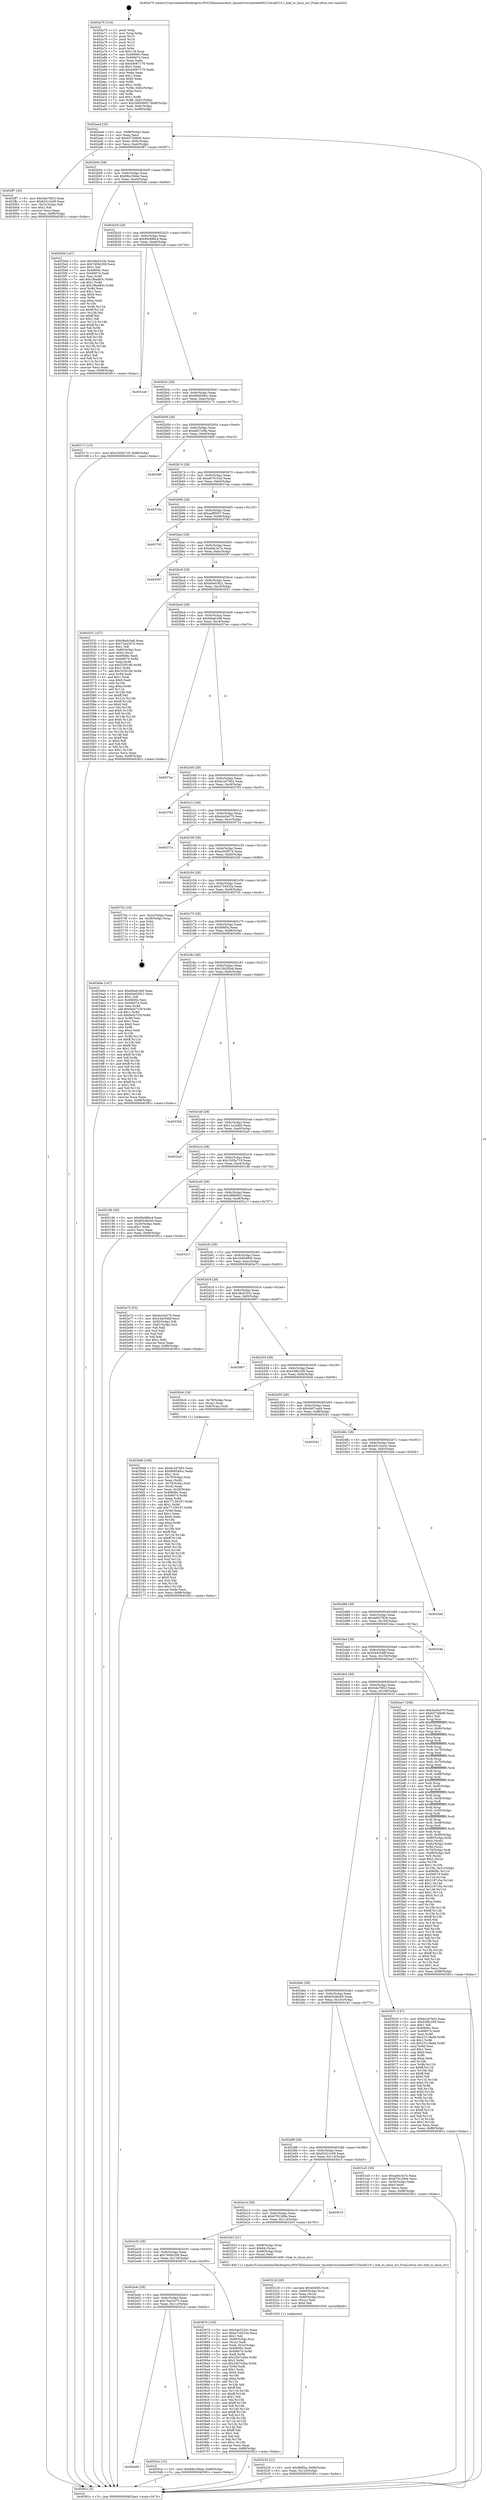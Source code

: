 digraph "0x402a70" {
  label = "0x402a70 (/mnt/c/Users/mathe/Desktop/tcc/POCII/binaries/extr_linuxdriversnetieee802154ca8210.c_link_to_linux_err_Final-ollvm.out::main(0))"
  labelloc = "t"
  node[shape=record]

  Entry [label="",width=0.3,height=0.3,shape=circle,fillcolor=black,style=filled]
  "0x402ae4" [label="{
     0x402ae4 [32]\l
     | [instrs]\l
     &nbsp;&nbsp;0x402ae4 \<+6\>: mov -0x88(%rbp),%eax\l
     &nbsp;&nbsp;0x402aea \<+2\>: mov %eax,%ecx\l
     &nbsp;&nbsp;0x402aec \<+6\>: sub $0x83726b90,%ecx\l
     &nbsp;&nbsp;0x402af2 \<+6\>: mov %eax,-0x9c(%rbp)\l
     &nbsp;&nbsp;0x402af8 \<+6\>: mov %ecx,-0xa0(%rbp)\l
     &nbsp;&nbsp;0x402afe \<+6\>: je 0000000000402ff7 \<main+0x587\>\l
  }"]
  "0x402ff7" [label="{
     0x402ff7 [30]\l
     | [instrs]\l
     &nbsp;&nbsp;0x402ff7 \<+5\>: mov $0x5da79f23,%eax\l
     &nbsp;&nbsp;0x402ffc \<+5\>: mov $0x62412c09,%ecx\l
     &nbsp;&nbsp;0x403001 \<+3\>: mov -0x31(%rbp),%dl\l
     &nbsp;&nbsp;0x403004 \<+3\>: test $0x1,%dl\l
     &nbsp;&nbsp;0x403007 \<+3\>: cmovne %ecx,%eax\l
     &nbsp;&nbsp;0x40300a \<+6\>: mov %eax,-0x88(%rbp)\l
     &nbsp;&nbsp;0x403010 \<+5\>: jmp 000000000040381c \<main+0xdac\>\l
  }"]
  "0x402b04" [label="{
     0x402b04 [28]\l
     | [instrs]\l
     &nbsp;&nbsp;0x402b04 \<+5\>: jmp 0000000000402b09 \<main+0x99\>\l
     &nbsp;&nbsp;0x402b09 \<+6\>: mov -0x9c(%rbp),%eax\l
     &nbsp;&nbsp;0x402b0f \<+5\>: sub $0x88a19dda,%eax\l
     &nbsp;&nbsp;0x402b14 \<+6\>: mov %eax,-0xa4(%rbp)\l
     &nbsp;&nbsp;0x402b1a \<+6\>: je 00000000004035dd \<main+0xb6d\>\l
  }"]
  Exit [label="",width=0.3,height=0.3,shape=circle,fillcolor=black,style=filled,peripheries=2]
  "0x4035dd" [label="{
     0x4035dd [147]\l
     | [instrs]\l
     &nbsp;&nbsp;0x4035dd \<+5\>: mov $0x3de5233c,%eax\l
     &nbsp;&nbsp;0x4035e2 \<+5\>: mov $0x7409c208,%ecx\l
     &nbsp;&nbsp;0x4035e7 \<+2\>: mov $0x1,%dl\l
     &nbsp;&nbsp;0x4035e9 \<+7\>: mov 0x40606c,%esi\l
     &nbsp;&nbsp;0x4035f0 \<+7\>: mov 0x406074,%edi\l
     &nbsp;&nbsp;0x4035f7 \<+3\>: mov %esi,%r8d\l
     &nbsp;&nbsp;0x4035fa \<+7\>: add $0x1f6ad83c,%r8d\l
     &nbsp;&nbsp;0x403601 \<+4\>: sub $0x1,%r8d\l
     &nbsp;&nbsp;0x403605 \<+7\>: sub $0x1f6ad83c,%r8d\l
     &nbsp;&nbsp;0x40360c \<+4\>: imul %r8d,%esi\l
     &nbsp;&nbsp;0x403610 \<+3\>: and $0x1,%esi\l
     &nbsp;&nbsp;0x403613 \<+3\>: cmp $0x0,%esi\l
     &nbsp;&nbsp;0x403616 \<+4\>: sete %r9b\l
     &nbsp;&nbsp;0x40361a \<+3\>: cmp $0xa,%edi\l
     &nbsp;&nbsp;0x40361d \<+4\>: setl %r10b\l
     &nbsp;&nbsp;0x403621 \<+3\>: mov %r9b,%r11b\l
     &nbsp;&nbsp;0x403624 \<+4\>: xor $0xff,%r11b\l
     &nbsp;&nbsp;0x403628 \<+3\>: mov %r10b,%bl\l
     &nbsp;&nbsp;0x40362b \<+3\>: xor $0xff,%bl\l
     &nbsp;&nbsp;0x40362e \<+3\>: xor $0x1,%dl\l
     &nbsp;&nbsp;0x403631 \<+3\>: mov %r11b,%r14b\l
     &nbsp;&nbsp;0x403634 \<+4\>: and $0xff,%r14b\l
     &nbsp;&nbsp;0x403638 \<+3\>: and %dl,%r9b\l
     &nbsp;&nbsp;0x40363b \<+3\>: mov %bl,%r15b\l
     &nbsp;&nbsp;0x40363e \<+4\>: and $0xff,%r15b\l
     &nbsp;&nbsp;0x403642 \<+3\>: and %dl,%r10b\l
     &nbsp;&nbsp;0x403645 \<+3\>: or %r9b,%r14b\l
     &nbsp;&nbsp;0x403648 \<+3\>: or %r10b,%r15b\l
     &nbsp;&nbsp;0x40364b \<+3\>: xor %r15b,%r14b\l
     &nbsp;&nbsp;0x40364e \<+3\>: or %bl,%r11b\l
     &nbsp;&nbsp;0x403651 \<+4\>: xor $0xff,%r11b\l
     &nbsp;&nbsp;0x403655 \<+3\>: or $0x1,%dl\l
     &nbsp;&nbsp;0x403658 \<+3\>: and %dl,%r11b\l
     &nbsp;&nbsp;0x40365b \<+3\>: or %r11b,%r14b\l
     &nbsp;&nbsp;0x40365e \<+4\>: test $0x1,%r14b\l
     &nbsp;&nbsp;0x403662 \<+3\>: cmovne %ecx,%eax\l
     &nbsp;&nbsp;0x403665 \<+6\>: mov %eax,-0x88(%rbp)\l
     &nbsp;&nbsp;0x40366b \<+5\>: jmp 000000000040381c \<main+0xdac\>\l
  }"]
  "0x402b20" [label="{
     0x402b20 [28]\l
     | [instrs]\l
     &nbsp;&nbsp;0x402b20 \<+5\>: jmp 0000000000402b25 \<main+0xb5\>\l
     &nbsp;&nbsp;0x402b25 \<+6\>: mov -0x9c(%rbp),%eax\l
     &nbsp;&nbsp;0x402b2b \<+5\>: sub $0x99c886c4,%eax\l
     &nbsp;&nbsp;0x402b30 \<+6\>: mov %eax,-0xa8(%rbp)\l
     &nbsp;&nbsp;0x402b36 \<+6\>: je 00000000004031a9 \<main+0x739\>\l
  }"]
  "0x402e68" [label="{
     0x402e68\l
  }", style=dashed]
  "0x4031a9" [label="{
     0x4031a9\l
  }", style=dashed]
  "0x402b3c" [label="{
     0x402b3c [28]\l
     | [instrs]\l
     &nbsp;&nbsp;0x402b3c \<+5\>: jmp 0000000000402b41 \<main+0xd1\>\l
     &nbsp;&nbsp;0x402b41 \<+6\>: mov -0x9c(%rbp),%eax\l
     &nbsp;&nbsp;0x402b47 \<+5\>: sub $0x9b8549cc,%eax\l
     &nbsp;&nbsp;0x402b4c \<+6\>: mov %eax,-0xac(%rbp)\l
     &nbsp;&nbsp;0x402b52 \<+6\>: je 000000000040317c \<main+0x70c\>\l
  }"]
  "0x4035ce" [label="{
     0x4035ce [15]\l
     | [instrs]\l
     &nbsp;&nbsp;0x4035ce \<+10\>: movl $0x88a19dda,-0x88(%rbp)\l
     &nbsp;&nbsp;0x4035d8 \<+5\>: jmp 000000000040381c \<main+0xdac\>\l
  }"]
  "0x40317c" [label="{
     0x40317c [15]\l
     | [instrs]\l
     &nbsp;&nbsp;0x40317c \<+10\>: movl $0x1505a719,-0x88(%rbp)\l
     &nbsp;&nbsp;0x403186 \<+5\>: jmp 000000000040381c \<main+0xdac\>\l
  }"]
  "0x402b58" [label="{
     0x402b58 [28]\l
     | [instrs]\l
     &nbsp;&nbsp;0x402b58 \<+5\>: jmp 0000000000402b5d \<main+0xed\>\l
     &nbsp;&nbsp;0x402b5d \<+6\>: mov -0x9c(%rbp),%eax\l
     &nbsp;&nbsp;0x402b63 \<+5\>: sub $0xa637c0fa,%eax\l
     &nbsp;&nbsp;0x402b68 \<+6\>: mov %eax,-0xb0(%rbp)\l
     &nbsp;&nbsp;0x402b6e \<+6\>: je 000000000040348f \<main+0xa1f\>\l
  }"]
  "0x402e4c" [label="{
     0x402e4c [28]\l
     | [instrs]\l
     &nbsp;&nbsp;0x402e4c \<+5\>: jmp 0000000000402e51 \<main+0x3e1\>\l
     &nbsp;&nbsp;0x402e51 \<+6\>: mov -0x9c(%rbp),%eax\l
     &nbsp;&nbsp;0x402e57 \<+5\>: sub $0x75a43475,%eax\l
     &nbsp;&nbsp;0x402e5c \<+6\>: mov %eax,-0x11c(%rbp)\l
     &nbsp;&nbsp;0x402e62 \<+6\>: je 00000000004035ce \<main+0xb5e\>\l
  }"]
  "0x40348f" [label="{
     0x40348f\l
  }", style=dashed]
  "0x402b74" [label="{
     0x402b74 [28]\l
     | [instrs]\l
     &nbsp;&nbsp;0x402b74 \<+5\>: jmp 0000000000402b79 \<main+0x109\>\l
     &nbsp;&nbsp;0x402b79 \<+6\>: mov -0x9c(%rbp),%eax\l
     &nbsp;&nbsp;0x402b7f \<+5\>: sub $0xa67015e2,%eax\l
     &nbsp;&nbsp;0x402b84 \<+6\>: mov %eax,-0xb4(%rbp)\l
     &nbsp;&nbsp;0x402b8a \<+6\>: je 00000000004037da \<main+0xd6a\>\l
  }"]
  "0x403670" [label="{
     0x403670 [156]\l
     | [instrs]\l
     &nbsp;&nbsp;0x403670 \<+5\>: mov $0x3de5233c,%eax\l
     &nbsp;&nbsp;0x403675 \<+5\>: mov $0xe734333a,%ecx\l
     &nbsp;&nbsp;0x40367a \<+2\>: mov $0x1,%dl\l
     &nbsp;&nbsp;0x40367c \<+4\>: mov -0x80(%rbp),%rsi\l
     &nbsp;&nbsp;0x403680 \<+2\>: mov (%rsi),%edi\l
     &nbsp;&nbsp;0x403682 \<+3\>: mov %edi,-0x2c(%rbp)\l
     &nbsp;&nbsp;0x403685 \<+7\>: mov 0x40606c,%edi\l
     &nbsp;&nbsp;0x40368c \<+8\>: mov 0x406074,%r8d\l
     &nbsp;&nbsp;0x403694 \<+3\>: mov %edi,%r9d\l
     &nbsp;&nbsp;0x403697 \<+7\>: add $0x23b7a3ba,%r9d\l
     &nbsp;&nbsp;0x40369e \<+4\>: sub $0x1,%r9d\l
     &nbsp;&nbsp;0x4036a2 \<+7\>: sub $0x23b7a3ba,%r9d\l
     &nbsp;&nbsp;0x4036a9 \<+4\>: imul %r9d,%edi\l
     &nbsp;&nbsp;0x4036ad \<+3\>: and $0x1,%edi\l
     &nbsp;&nbsp;0x4036b0 \<+3\>: cmp $0x0,%edi\l
     &nbsp;&nbsp;0x4036b3 \<+4\>: sete %r10b\l
     &nbsp;&nbsp;0x4036b7 \<+4\>: cmp $0xa,%r8d\l
     &nbsp;&nbsp;0x4036bb \<+4\>: setl %r11b\l
     &nbsp;&nbsp;0x4036bf \<+3\>: mov %r10b,%bl\l
     &nbsp;&nbsp;0x4036c2 \<+3\>: xor $0xff,%bl\l
     &nbsp;&nbsp;0x4036c5 \<+3\>: mov %r11b,%r14b\l
     &nbsp;&nbsp;0x4036c8 \<+4\>: xor $0xff,%r14b\l
     &nbsp;&nbsp;0x4036cc \<+3\>: xor $0x1,%dl\l
     &nbsp;&nbsp;0x4036cf \<+3\>: mov %bl,%r15b\l
     &nbsp;&nbsp;0x4036d2 \<+4\>: and $0xff,%r15b\l
     &nbsp;&nbsp;0x4036d6 \<+3\>: and %dl,%r10b\l
     &nbsp;&nbsp;0x4036d9 \<+3\>: mov %r14b,%r12b\l
     &nbsp;&nbsp;0x4036dc \<+4\>: and $0xff,%r12b\l
     &nbsp;&nbsp;0x4036e0 \<+3\>: and %dl,%r11b\l
     &nbsp;&nbsp;0x4036e3 \<+3\>: or %r10b,%r15b\l
     &nbsp;&nbsp;0x4036e6 \<+3\>: or %r11b,%r12b\l
     &nbsp;&nbsp;0x4036e9 \<+3\>: xor %r12b,%r15b\l
     &nbsp;&nbsp;0x4036ec \<+3\>: or %r14b,%bl\l
     &nbsp;&nbsp;0x4036ef \<+3\>: xor $0xff,%bl\l
     &nbsp;&nbsp;0x4036f2 \<+3\>: or $0x1,%dl\l
     &nbsp;&nbsp;0x4036f5 \<+2\>: and %dl,%bl\l
     &nbsp;&nbsp;0x4036f7 \<+3\>: or %bl,%r15b\l
     &nbsp;&nbsp;0x4036fa \<+4\>: test $0x1,%r15b\l
     &nbsp;&nbsp;0x4036fe \<+3\>: cmovne %ecx,%eax\l
     &nbsp;&nbsp;0x403701 \<+6\>: mov %eax,-0x88(%rbp)\l
     &nbsp;&nbsp;0x403707 \<+5\>: jmp 000000000040381c \<main+0xdac\>\l
  }"]
  "0x4037da" [label="{
     0x4037da\l
  }", style=dashed]
  "0x402b90" [label="{
     0x402b90 [28]\l
     | [instrs]\l
     &nbsp;&nbsp;0x402b90 \<+5\>: jmp 0000000000402b95 \<main+0x125\>\l
     &nbsp;&nbsp;0x402b95 \<+6\>: mov -0x9c(%rbp),%eax\l
     &nbsp;&nbsp;0x402b9b \<+5\>: sub $0xaaff5037,%eax\l
     &nbsp;&nbsp;0x402ba0 \<+6\>: mov %eax,-0xb8(%rbp)\l
     &nbsp;&nbsp;0x402ba6 \<+6\>: je 0000000000403793 \<main+0xd23\>\l
  }"]
  "0x403235" [label="{
     0x403235 [21]\l
     | [instrs]\l
     &nbsp;&nbsp;0x403235 \<+10\>: movl $0xfb6f5a,-0x88(%rbp)\l
     &nbsp;&nbsp;0x40323f \<+6\>: mov %eax,-0x120(%rbp)\l
     &nbsp;&nbsp;0x403245 \<+5\>: jmp 000000000040381c \<main+0xdac\>\l
  }"]
  "0x403793" [label="{
     0x403793\l
  }", style=dashed]
  "0x402bac" [label="{
     0x402bac [28]\l
     | [instrs]\l
     &nbsp;&nbsp;0x402bac \<+5\>: jmp 0000000000402bb1 \<main+0x141\>\l
     &nbsp;&nbsp;0x402bb1 \<+6\>: mov -0x9c(%rbp),%eax\l
     &nbsp;&nbsp;0x402bb7 \<+5\>: sub $0xab8c3a7e,%eax\l
     &nbsp;&nbsp;0x402bbc \<+6\>: mov %eax,-0xbc(%rbp)\l
     &nbsp;&nbsp;0x402bc2 \<+6\>: je 0000000000403397 \<main+0x927\>\l
  }"]
  "0x403218" [label="{
     0x403218 [29]\l
     | [instrs]\l
     &nbsp;&nbsp;0x403218 \<+10\>: movabs $0x4040f2,%rdi\l
     &nbsp;&nbsp;0x403222 \<+4\>: mov -0x60(%rbp),%rcx\l
     &nbsp;&nbsp;0x403226 \<+2\>: mov %eax,(%rcx)\l
     &nbsp;&nbsp;0x403228 \<+4\>: mov -0x60(%rbp),%rcx\l
     &nbsp;&nbsp;0x40322c \<+2\>: mov (%rcx),%esi\l
     &nbsp;&nbsp;0x40322e \<+2\>: mov $0x0,%al\l
     &nbsp;&nbsp;0x403230 \<+5\>: call 0000000000401030 \<printf@plt\>\l
     | [calls]\l
     &nbsp;&nbsp;0x401030 \{1\} (unknown)\l
  }"]
  "0x403397" [label="{
     0x403397\l
  }", style=dashed]
  "0x402bc8" [label="{
     0x402bc8 [28]\l
     | [instrs]\l
     &nbsp;&nbsp;0x402bc8 \<+5\>: jmp 0000000000402bcd \<main+0x15d\>\l
     &nbsp;&nbsp;0x402bcd \<+6\>: mov -0x9c(%rbp),%eax\l
     &nbsp;&nbsp;0x402bd3 \<+5\>: sub $0xb0e03921,%eax\l
     &nbsp;&nbsp;0x402bd8 \<+6\>: mov %eax,-0xc0(%rbp)\l
     &nbsp;&nbsp;0x402bde \<+6\>: je 0000000000403531 \<main+0xac1\>\l
  }"]
  "0x402e30" [label="{
     0x402e30 [28]\l
     | [instrs]\l
     &nbsp;&nbsp;0x402e30 \<+5\>: jmp 0000000000402e35 \<main+0x3c5\>\l
     &nbsp;&nbsp;0x402e35 \<+6\>: mov -0x9c(%rbp),%eax\l
     &nbsp;&nbsp;0x402e3b \<+5\>: sub $0x7409c208,%eax\l
     &nbsp;&nbsp;0x402e40 \<+6\>: mov %eax,-0x118(%rbp)\l
     &nbsp;&nbsp;0x402e46 \<+6\>: je 0000000000403670 \<main+0xc00\>\l
  }"]
  "0x403531" [label="{
     0x403531 [157]\l
     | [instrs]\l
     &nbsp;&nbsp;0x403531 \<+5\>: mov $0xb9adc3e8,%eax\l
     &nbsp;&nbsp;0x403536 \<+5\>: mov $0x75a43475,%ecx\l
     &nbsp;&nbsp;0x40353b \<+2\>: mov $0x1,%dl\l
     &nbsp;&nbsp;0x40353d \<+4\>: mov -0x80(%rbp),%rsi\l
     &nbsp;&nbsp;0x403541 \<+6\>: movl $0x0,(%rsi)\l
     &nbsp;&nbsp;0x403547 \<+7\>: mov 0x40606c,%edi\l
     &nbsp;&nbsp;0x40354e \<+8\>: mov 0x406074,%r8d\l
     &nbsp;&nbsp;0x403556 \<+3\>: mov %edi,%r9d\l
     &nbsp;&nbsp;0x403559 \<+7\>: sub $0x3250180,%r9d\l
     &nbsp;&nbsp;0x403560 \<+4\>: sub $0x1,%r9d\l
     &nbsp;&nbsp;0x403564 \<+7\>: add $0x3250180,%r9d\l
     &nbsp;&nbsp;0x40356b \<+4\>: imul %r9d,%edi\l
     &nbsp;&nbsp;0x40356f \<+3\>: and $0x1,%edi\l
     &nbsp;&nbsp;0x403572 \<+3\>: cmp $0x0,%edi\l
     &nbsp;&nbsp;0x403575 \<+4\>: sete %r10b\l
     &nbsp;&nbsp;0x403579 \<+4\>: cmp $0xa,%r8d\l
     &nbsp;&nbsp;0x40357d \<+4\>: setl %r11b\l
     &nbsp;&nbsp;0x403581 \<+3\>: mov %r10b,%bl\l
     &nbsp;&nbsp;0x403584 \<+3\>: xor $0xff,%bl\l
     &nbsp;&nbsp;0x403587 \<+3\>: mov %r11b,%r14b\l
     &nbsp;&nbsp;0x40358a \<+4\>: xor $0xff,%r14b\l
     &nbsp;&nbsp;0x40358e \<+3\>: xor $0x0,%dl\l
     &nbsp;&nbsp;0x403591 \<+3\>: mov %bl,%r15b\l
     &nbsp;&nbsp;0x403594 \<+4\>: and $0x0,%r15b\l
     &nbsp;&nbsp;0x403598 \<+3\>: and %dl,%r10b\l
     &nbsp;&nbsp;0x40359b \<+3\>: mov %r14b,%r12b\l
     &nbsp;&nbsp;0x40359e \<+4\>: and $0x0,%r12b\l
     &nbsp;&nbsp;0x4035a2 \<+3\>: and %dl,%r11b\l
     &nbsp;&nbsp;0x4035a5 \<+3\>: or %r10b,%r15b\l
     &nbsp;&nbsp;0x4035a8 \<+3\>: or %r11b,%r12b\l
     &nbsp;&nbsp;0x4035ab \<+3\>: xor %r12b,%r15b\l
     &nbsp;&nbsp;0x4035ae \<+3\>: or %r14b,%bl\l
     &nbsp;&nbsp;0x4035b1 \<+3\>: xor $0xff,%bl\l
     &nbsp;&nbsp;0x4035b4 \<+3\>: or $0x0,%dl\l
     &nbsp;&nbsp;0x4035b7 \<+2\>: and %dl,%bl\l
     &nbsp;&nbsp;0x4035b9 \<+3\>: or %bl,%r15b\l
     &nbsp;&nbsp;0x4035bc \<+4\>: test $0x1,%r15b\l
     &nbsp;&nbsp;0x4035c0 \<+3\>: cmovne %ecx,%eax\l
     &nbsp;&nbsp;0x4035c3 \<+6\>: mov %eax,-0x88(%rbp)\l
     &nbsp;&nbsp;0x4035c9 \<+5\>: jmp 000000000040381c \<main+0xdac\>\l
  }"]
  "0x402be4" [label="{
     0x402be4 [28]\l
     | [instrs]\l
     &nbsp;&nbsp;0x402be4 \<+5\>: jmp 0000000000402be9 \<main+0x179\>\l
     &nbsp;&nbsp;0x402be9 \<+6\>: mov -0x9c(%rbp),%eax\l
     &nbsp;&nbsp;0x402bef \<+5\>: sub $0xb9adc3e8,%eax\l
     &nbsp;&nbsp;0x402bf4 \<+6\>: mov %eax,-0xc4(%rbp)\l
     &nbsp;&nbsp;0x402bfa \<+6\>: je 00000000004037ee \<main+0xd7e\>\l
  }"]
  "0x403203" [label="{
     0x403203 [21]\l
     | [instrs]\l
     &nbsp;&nbsp;0x403203 \<+4\>: mov -0x68(%rbp),%rax\l
     &nbsp;&nbsp;0x403207 \<+6\>: movl $0x64,(%rax)\l
     &nbsp;&nbsp;0x40320d \<+4\>: mov -0x68(%rbp),%rax\l
     &nbsp;&nbsp;0x403211 \<+2\>: mov (%rax),%edi\l
     &nbsp;&nbsp;0x403213 \<+5\>: call 0000000000401400 \<link_to_linux_err\>\l
     | [calls]\l
     &nbsp;&nbsp;0x401400 \{1\} (/mnt/c/Users/mathe/Desktop/tcc/POCII/binaries/extr_linuxdriversnetieee802154ca8210.c_link_to_linux_err_Final-ollvm.out::link_to_linux_err)\l
  }"]
  "0x4037ee" [label="{
     0x4037ee\l
  }", style=dashed]
  "0x402c00" [label="{
     0x402c00 [28]\l
     | [instrs]\l
     &nbsp;&nbsp;0x402c00 \<+5\>: jmp 0000000000402c05 \<main+0x195\>\l
     &nbsp;&nbsp;0x402c05 \<+6\>: mov -0x9c(%rbp),%eax\l
     &nbsp;&nbsp;0x402c0b \<+5\>: sub $0xbc2d7b02,%eax\l
     &nbsp;&nbsp;0x402c10 \<+6\>: mov %eax,-0xc8(%rbp)\l
     &nbsp;&nbsp;0x402c16 \<+6\>: je 0000000000403763 \<main+0xcf3\>\l
  }"]
  "0x402e14" [label="{
     0x402e14 [28]\l
     | [instrs]\l
     &nbsp;&nbsp;0x402e14 \<+5\>: jmp 0000000000402e19 \<main+0x3a9\>\l
     &nbsp;&nbsp;0x402e19 \<+6\>: mov -0x9c(%rbp),%eax\l
     &nbsp;&nbsp;0x402e1f \<+5\>: sub $0x6791290e,%eax\l
     &nbsp;&nbsp;0x402e24 \<+6\>: mov %eax,-0x114(%rbp)\l
     &nbsp;&nbsp;0x402e2a \<+6\>: je 0000000000403203 \<main+0x793\>\l
  }"]
  "0x403763" [label="{
     0x403763\l
  }", style=dashed]
  "0x402c1c" [label="{
     0x402c1c [28]\l
     | [instrs]\l
     &nbsp;&nbsp;0x402c1c \<+5\>: jmp 0000000000402c21 \<main+0x1b1\>\l
     &nbsp;&nbsp;0x402c21 \<+6\>: mov -0x9c(%rbp),%eax\l
     &nbsp;&nbsp;0x402c27 \<+5\>: sub $0xdce5a575,%eax\l
     &nbsp;&nbsp;0x402c2c \<+6\>: mov %eax,-0xcc(%rbp)\l
     &nbsp;&nbsp;0x402c32 \<+6\>: je 000000000040371e \<main+0xcae\>\l
  }"]
  "0x403015" [label="{
     0x403015\l
  }", style=dashed]
  "0x40371e" [label="{
     0x40371e\l
  }", style=dashed]
  "0x402c38" [label="{
     0x402c38 [28]\l
     | [instrs]\l
     &nbsp;&nbsp;0x402c38 \<+5\>: jmp 0000000000402c3d \<main+0x1cd\>\l
     &nbsp;&nbsp;0x402c3d \<+6\>: mov -0x9c(%rbp),%eax\l
     &nbsp;&nbsp;0x402c43 \<+5\>: sub $0xe3e5f574,%eax\l
     &nbsp;&nbsp;0x402c48 \<+6\>: mov %eax,-0xd0(%rbp)\l
     &nbsp;&nbsp;0x402c4e \<+6\>: je 000000000040342f \<main+0x9bf\>\l
  }"]
  "0x402df8" [label="{
     0x402df8 [28]\l
     | [instrs]\l
     &nbsp;&nbsp;0x402df8 \<+5\>: jmp 0000000000402dfd \<main+0x38d\>\l
     &nbsp;&nbsp;0x402dfd \<+6\>: mov -0x9c(%rbp),%eax\l
     &nbsp;&nbsp;0x402e03 \<+5\>: sub $0x62412c09,%eax\l
     &nbsp;&nbsp;0x402e08 \<+6\>: mov %eax,-0x110(%rbp)\l
     &nbsp;&nbsp;0x402e0e \<+6\>: je 0000000000403015 \<main+0x5a5\>\l
  }"]
  "0x40342f" [label="{
     0x40342f\l
  }", style=dashed]
  "0x402c54" [label="{
     0x402c54 [28]\l
     | [instrs]\l
     &nbsp;&nbsp;0x402c54 \<+5\>: jmp 0000000000402c59 \<main+0x1e9\>\l
     &nbsp;&nbsp;0x402c59 \<+6\>: mov -0x9c(%rbp),%eax\l
     &nbsp;&nbsp;0x402c5f \<+5\>: sub $0xe734333a,%eax\l
     &nbsp;&nbsp;0x402c64 \<+6\>: mov %eax,-0xd4(%rbp)\l
     &nbsp;&nbsp;0x402c6a \<+6\>: je 000000000040370c \<main+0xc9c\>\l
  }"]
  "0x4031e5" [label="{
     0x4031e5 [30]\l
     | [instrs]\l
     &nbsp;&nbsp;0x4031e5 \<+5\>: mov $0xab8c3a7e,%eax\l
     &nbsp;&nbsp;0x4031ea \<+5\>: mov $0x6791290e,%ecx\l
     &nbsp;&nbsp;0x4031ef \<+3\>: mov -0x30(%rbp),%edx\l
     &nbsp;&nbsp;0x4031f2 \<+3\>: cmp $0x0,%edx\l
     &nbsp;&nbsp;0x4031f5 \<+3\>: cmove %ecx,%eax\l
     &nbsp;&nbsp;0x4031f8 \<+6\>: mov %eax,-0x88(%rbp)\l
     &nbsp;&nbsp;0x4031fe \<+5\>: jmp 000000000040381c \<main+0xdac\>\l
  }"]
  "0x40370c" [label="{
     0x40370c [18]\l
     | [instrs]\l
     &nbsp;&nbsp;0x40370c \<+3\>: mov -0x2c(%rbp),%eax\l
     &nbsp;&nbsp;0x40370f \<+4\>: lea -0x28(%rbp),%rsp\l
     &nbsp;&nbsp;0x403713 \<+1\>: pop %rbx\l
     &nbsp;&nbsp;0x403714 \<+2\>: pop %r12\l
     &nbsp;&nbsp;0x403716 \<+2\>: pop %r13\l
     &nbsp;&nbsp;0x403718 \<+2\>: pop %r14\l
     &nbsp;&nbsp;0x40371a \<+2\>: pop %r15\l
     &nbsp;&nbsp;0x40371c \<+1\>: pop %rbp\l
     &nbsp;&nbsp;0x40371d \<+1\>: ret\l
  }"]
  "0x402c70" [label="{
     0x402c70 [28]\l
     | [instrs]\l
     &nbsp;&nbsp;0x402c70 \<+5\>: jmp 0000000000402c75 \<main+0x205\>\l
     &nbsp;&nbsp;0x402c75 \<+6\>: mov -0x9c(%rbp),%eax\l
     &nbsp;&nbsp;0x402c7b \<+5\>: sub $0xfb6f5a,%eax\l
     &nbsp;&nbsp;0x402c80 \<+6\>: mov %eax,-0xd8(%rbp)\l
     &nbsp;&nbsp;0x402c86 \<+6\>: je 000000000040349e \<main+0xa2e\>\l
  }"]
  "0x4030d6" [label="{
     0x4030d6 [166]\l
     | [instrs]\l
     &nbsp;&nbsp;0x4030d6 \<+5\>: mov $0xbc2d7b02,%ecx\l
     &nbsp;&nbsp;0x4030db \<+5\>: mov $0x9b8549cc,%edx\l
     &nbsp;&nbsp;0x4030e0 \<+3\>: mov $0x1,%sil\l
     &nbsp;&nbsp;0x4030e3 \<+4\>: mov -0x70(%rbp),%rdi\l
     &nbsp;&nbsp;0x4030e7 \<+2\>: mov %eax,(%rdi)\l
     &nbsp;&nbsp;0x4030e9 \<+4\>: mov -0x70(%rbp),%rdi\l
     &nbsp;&nbsp;0x4030ed \<+2\>: mov (%rdi),%eax\l
     &nbsp;&nbsp;0x4030ef \<+3\>: mov %eax,-0x30(%rbp)\l
     &nbsp;&nbsp;0x4030f2 \<+7\>: mov 0x40606c,%eax\l
     &nbsp;&nbsp;0x4030f9 \<+8\>: mov 0x406074,%r8d\l
     &nbsp;&nbsp;0x403101 \<+3\>: mov %eax,%r9d\l
     &nbsp;&nbsp;0x403104 \<+7\>: sub $0x77159197,%r9d\l
     &nbsp;&nbsp;0x40310b \<+4\>: sub $0x1,%r9d\l
     &nbsp;&nbsp;0x40310f \<+7\>: add $0x77159197,%r9d\l
     &nbsp;&nbsp;0x403116 \<+4\>: imul %r9d,%eax\l
     &nbsp;&nbsp;0x40311a \<+3\>: and $0x1,%eax\l
     &nbsp;&nbsp;0x40311d \<+3\>: cmp $0x0,%eax\l
     &nbsp;&nbsp;0x403120 \<+4\>: sete %r10b\l
     &nbsp;&nbsp;0x403124 \<+4\>: cmp $0xa,%r8d\l
     &nbsp;&nbsp;0x403128 \<+4\>: setl %r11b\l
     &nbsp;&nbsp;0x40312c \<+3\>: mov %r10b,%bl\l
     &nbsp;&nbsp;0x40312f \<+3\>: xor $0xff,%bl\l
     &nbsp;&nbsp;0x403132 \<+3\>: mov %r11b,%r14b\l
     &nbsp;&nbsp;0x403135 \<+4\>: xor $0xff,%r14b\l
     &nbsp;&nbsp;0x403139 \<+4\>: xor $0x0,%sil\l
     &nbsp;&nbsp;0x40313d \<+3\>: mov %bl,%r15b\l
     &nbsp;&nbsp;0x403140 \<+4\>: and $0x0,%r15b\l
     &nbsp;&nbsp;0x403144 \<+3\>: and %sil,%r10b\l
     &nbsp;&nbsp;0x403147 \<+3\>: mov %r14b,%r12b\l
     &nbsp;&nbsp;0x40314a \<+4\>: and $0x0,%r12b\l
     &nbsp;&nbsp;0x40314e \<+3\>: and %sil,%r11b\l
     &nbsp;&nbsp;0x403151 \<+3\>: or %r10b,%r15b\l
     &nbsp;&nbsp;0x403154 \<+3\>: or %r11b,%r12b\l
     &nbsp;&nbsp;0x403157 \<+3\>: xor %r12b,%r15b\l
     &nbsp;&nbsp;0x40315a \<+3\>: or %r14b,%bl\l
     &nbsp;&nbsp;0x40315d \<+3\>: xor $0xff,%bl\l
     &nbsp;&nbsp;0x403160 \<+4\>: or $0x0,%sil\l
     &nbsp;&nbsp;0x403164 \<+3\>: and %sil,%bl\l
     &nbsp;&nbsp;0x403167 \<+3\>: or %bl,%r15b\l
     &nbsp;&nbsp;0x40316a \<+4\>: test $0x1,%r15b\l
     &nbsp;&nbsp;0x40316e \<+3\>: cmovne %edx,%ecx\l
     &nbsp;&nbsp;0x403171 \<+6\>: mov %ecx,-0x88(%rbp)\l
     &nbsp;&nbsp;0x403177 \<+5\>: jmp 000000000040381c \<main+0xdac\>\l
  }"]
  "0x40349e" [label="{
     0x40349e [147]\l
     | [instrs]\l
     &nbsp;&nbsp;0x40349e \<+5\>: mov $0xb9adc3e8,%eax\l
     &nbsp;&nbsp;0x4034a3 \<+5\>: mov $0xb0e03921,%ecx\l
     &nbsp;&nbsp;0x4034a8 \<+2\>: mov $0x1,%dl\l
     &nbsp;&nbsp;0x4034aa \<+7\>: mov 0x40606c,%esi\l
     &nbsp;&nbsp;0x4034b1 \<+7\>: mov 0x406074,%edi\l
     &nbsp;&nbsp;0x4034b8 \<+3\>: mov %esi,%r8d\l
     &nbsp;&nbsp;0x4034bb \<+7\>: add $0x6e0c7c5f,%r8d\l
     &nbsp;&nbsp;0x4034c2 \<+4\>: sub $0x1,%r8d\l
     &nbsp;&nbsp;0x4034c6 \<+7\>: sub $0x6e0c7c5f,%r8d\l
     &nbsp;&nbsp;0x4034cd \<+4\>: imul %r8d,%esi\l
     &nbsp;&nbsp;0x4034d1 \<+3\>: and $0x1,%esi\l
     &nbsp;&nbsp;0x4034d4 \<+3\>: cmp $0x0,%esi\l
     &nbsp;&nbsp;0x4034d7 \<+4\>: sete %r9b\l
     &nbsp;&nbsp;0x4034db \<+3\>: cmp $0xa,%edi\l
     &nbsp;&nbsp;0x4034de \<+4\>: setl %r10b\l
     &nbsp;&nbsp;0x4034e2 \<+3\>: mov %r9b,%r11b\l
     &nbsp;&nbsp;0x4034e5 \<+4\>: xor $0xff,%r11b\l
     &nbsp;&nbsp;0x4034e9 \<+3\>: mov %r10b,%bl\l
     &nbsp;&nbsp;0x4034ec \<+3\>: xor $0xff,%bl\l
     &nbsp;&nbsp;0x4034ef \<+3\>: xor $0x1,%dl\l
     &nbsp;&nbsp;0x4034f2 \<+3\>: mov %r11b,%r14b\l
     &nbsp;&nbsp;0x4034f5 \<+4\>: and $0xff,%r14b\l
     &nbsp;&nbsp;0x4034f9 \<+3\>: and %dl,%r9b\l
     &nbsp;&nbsp;0x4034fc \<+3\>: mov %bl,%r15b\l
     &nbsp;&nbsp;0x4034ff \<+4\>: and $0xff,%r15b\l
     &nbsp;&nbsp;0x403503 \<+3\>: and %dl,%r10b\l
     &nbsp;&nbsp;0x403506 \<+3\>: or %r9b,%r14b\l
     &nbsp;&nbsp;0x403509 \<+3\>: or %r10b,%r15b\l
     &nbsp;&nbsp;0x40350c \<+3\>: xor %r15b,%r14b\l
     &nbsp;&nbsp;0x40350f \<+3\>: or %bl,%r11b\l
     &nbsp;&nbsp;0x403512 \<+4\>: xor $0xff,%r11b\l
     &nbsp;&nbsp;0x403516 \<+3\>: or $0x1,%dl\l
     &nbsp;&nbsp;0x403519 \<+3\>: and %dl,%r11b\l
     &nbsp;&nbsp;0x40351c \<+3\>: or %r11b,%r14b\l
     &nbsp;&nbsp;0x40351f \<+4\>: test $0x1,%r14b\l
     &nbsp;&nbsp;0x403523 \<+3\>: cmovne %ecx,%eax\l
     &nbsp;&nbsp;0x403526 \<+6\>: mov %eax,-0x88(%rbp)\l
     &nbsp;&nbsp;0x40352c \<+5\>: jmp 000000000040381c \<main+0xdac\>\l
  }"]
  "0x402c8c" [label="{
     0x402c8c [28]\l
     | [instrs]\l
     &nbsp;&nbsp;0x402c8c \<+5\>: jmp 0000000000402c91 \<main+0x221\>\l
     &nbsp;&nbsp;0x402c91 \<+6\>: mov -0x9c(%rbp),%eax\l
     &nbsp;&nbsp;0x402c97 \<+5\>: sub $0x10b2f5a4,%eax\l
     &nbsp;&nbsp;0x402c9c \<+6\>: mov %eax,-0xdc(%rbp)\l
     &nbsp;&nbsp;0x402ca2 \<+6\>: je 0000000000403350 \<main+0x8e0\>\l
  }"]
  "0x402ddc" [label="{
     0x402ddc [28]\l
     | [instrs]\l
     &nbsp;&nbsp;0x402ddc \<+5\>: jmp 0000000000402de1 \<main+0x371\>\l
     &nbsp;&nbsp;0x402de1 \<+6\>: mov -0x9c(%rbp),%eax\l
     &nbsp;&nbsp;0x402de7 \<+5\>: sub $0x6024bc65,%eax\l
     &nbsp;&nbsp;0x402dec \<+6\>: mov %eax,-0x10c(%rbp)\l
     &nbsp;&nbsp;0x402df2 \<+6\>: je 00000000004031e5 \<main+0x775\>\l
  }"]
  "0x403350" [label="{
     0x403350\l
  }", style=dashed]
  "0x402ca8" [label="{
     0x402ca8 [28]\l
     | [instrs]\l
     &nbsp;&nbsp;0x402ca8 \<+5\>: jmp 0000000000402cad \<main+0x23d\>\l
     &nbsp;&nbsp;0x402cad \<+6\>: mov -0x9c(%rbp),%eax\l
     &nbsp;&nbsp;0x402cb3 \<+5\>: sub $0x11a1bfe9,%eax\l
     &nbsp;&nbsp;0x402cb8 \<+6\>: mov %eax,-0xe0(%rbp)\l
     &nbsp;&nbsp;0x402cbe \<+6\>: je 00000000004032a5 \<main+0x835\>\l
  }"]
  "0x403033" [label="{
     0x403033 [147]\l
     | [instrs]\l
     &nbsp;&nbsp;0x403033 \<+5\>: mov $0xbc2d7b02,%eax\l
     &nbsp;&nbsp;0x403038 \<+5\>: mov $0x43f8c209,%ecx\l
     &nbsp;&nbsp;0x40303d \<+2\>: mov $0x1,%dl\l
     &nbsp;&nbsp;0x40303f \<+7\>: mov 0x40606c,%esi\l
     &nbsp;&nbsp;0x403046 \<+7\>: mov 0x406074,%edi\l
     &nbsp;&nbsp;0x40304d \<+3\>: mov %esi,%r8d\l
     &nbsp;&nbsp;0x403050 \<+7\>: add $0x23118ed4,%r8d\l
     &nbsp;&nbsp;0x403057 \<+4\>: sub $0x1,%r8d\l
     &nbsp;&nbsp;0x40305b \<+7\>: sub $0x23118ed4,%r8d\l
     &nbsp;&nbsp;0x403062 \<+4\>: imul %r8d,%esi\l
     &nbsp;&nbsp;0x403066 \<+3\>: and $0x1,%esi\l
     &nbsp;&nbsp;0x403069 \<+3\>: cmp $0x0,%esi\l
     &nbsp;&nbsp;0x40306c \<+4\>: sete %r9b\l
     &nbsp;&nbsp;0x403070 \<+3\>: cmp $0xa,%edi\l
     &nbsp;&nbsp;0x403073 \<+4\>: setl %r10b\l
     &nbsp;&nbsp;0x403077 \<+3\>: mov %r9b,%r11b\l
     &nbsp;&nbsp;0x40307a \<+4\>: xor $0xff,%r11b\l
     &nbsp;&nbsp;0x40307e \<+3\>: mov %r10b,%bl\l
     &nbsp;&nbsp;0x403081 \<+3\>: xor $0xff,%bl\l
     &nbsp;&nbsp;0x403084 \<+3\>: xor $0x0,%dl\l
     &nbsp;&nbsp;0x403087 \<+3\>: mov %r11b,%r14b\l
     &nbsp;&nbsp;0x40308a \<+4\>: and $0x0,%r14b\l
     &nbsp;&nbsp;0x40308e \<+3\>: and %dl,%r9b\l
     &nbsp;&nbsp;0x403091 \<+3\>: mov %bl,%r15b\l
     &nbsp;&nbsp;0x403094 \<+4\>: and $0x0,%r15b\l
     &nbsp;&nbsp;0x403098 \<+3\>: and %dl,%r10b\l
     &nbsp;&nbsp;0x40309b \<+3\>: or %r9b,%r14b\l
     &nbsp;&nbsp;0x40309e \<+3\>: or %r10b,%r15b\l
     &nbsp;&nbsp;0x4030a1 \<+3\>: xor %r15b,%r14b\l
     &nbsp;&nbsp;0x4030a4 \<+3\>: or %bl,%r11b\l
     &nbsp;&nbsp;0x4030a7 \<+4\>: xor $0xff,%r11b\l
     &nbsp;&nbsp;0x4030ab \<+3\>: or $0x0,%dl\l
     &nbsp;&nbsp;0x4030ae \<+3\>: and %dl,%r11b\l
     &nbsp;&nbsp;0x4030b1 \<+3\>: or %r11b,%r14b\l
     &nbsp;&nbsp;0x4030b4 \<+4\>: test $0x1,%r14b\l
     &nbsp;&nbsp;0x4030b8 \<+3\>: cmovne %ecx,%eax\l
     &nbsp;&nbsp;0x4030bb \<+6\>: mov %eax,-0x88(%rbp)\l
     &nbsp;&nbsp;0x4030c1 \<+5\>: jmp 000000000040381c \<main+0xdac\>\l
  }"]
  "0x4032a5" [label="{
     0x4032a5\l
  }", style=dashed]
  "0x402cc4" [label="{
     0x402cc4 [28]\l
     | [instrs]\l
     &nbsp;&nbsp;0x402cc4 \<+5\>: jmp 0000000000402cc9 \<main+0x259\>\l
     &nbsp;&nbsp;0x402cc9 \<+6\>: mov -0x9c(%rbp),%eax\l
     &nbsp;&nbsp;0x402ccf \<+5\>: sub $0x1505a719,%eax\l
     &nbsp;&nbsp;0x402cd4 \<+6\>: mov %eax,-0xe4(%rbp)\l
     &nbsp;&nbsp;0x402cda \<+6\>: je 000000000040318b \<main+0x71b\>\l
  }"]
  "0x402dc0" [label="{
     0x402dc0 [28]\l
     | [instrs]\l
     &nbsp;&nbsp;0x402dc0 \<+5\>: jmp 0000000000402dc5 \<main+0x355\>\l
     &nbsp;&nbsp;0x402dc5 \<+6\>: mov -0x9c(%rbp),%eax\l
     &nbsp;&nbsp;0x402dcb \<+5\>: sub $0x5da79f23,%eax\l
     &nbsp;&nbsp;0x402dd0 \<+6\>: mov %eax,-0x108(%rbp)\l
     &nbsp;&nbsp;0x402dd6 \<+6\>: je 0000000000403033 \<main+0x5c3\>\l
  }"]
  "0x40318b" [label="{
     0x40318b [30]\l
     | [instrs]\l
     &nbsp;&nbsp;0x40318b \<+5\>: mov $0x99c886c4,%eax\l
     &nbsp;&nbsp;0x403190 \<+5\>: mov $0x6024bc65,%ecx\l
     &nbsp;&nbsp;0x403195 \<+3\>: mov -0x30(%rbp),%edx\l
     &nbsp;&nbsp;0x403198 \<+3\>: cmp $0x1,%edx\l
     &nbsp;&nbsp;0x40319b \<+3\>: cmovl %ecx,%eax\l
     &nbsp;&nbsp;0x40319e \<+6\>: mov %eax,-0x88(%rbp)\l
     &nbsp;&nbsp;0x4031a4 \<+5\>: jmp 000000000040381c \<main+0xdac\>\l
  }"]
  "0x402ce0" [label="{
     0x402ce0 [28]\l
     | [instrs]\l
     &nbsp;&nbsp;0x402ce0 \<+5\>: jmp 0000000000402ce5 \<main+0x275\>\l
     &nbsp;&nbsp;0x402ce5 \<+6\>: mov -0x9c(%rbp),%eax\l
     &nbsp;&nbsp;0x402ceb \<+5\>: sub $0x28869fc2,%eax\l
     &nbsp;&nbsp;0x402cf0 \<+6\>: mov %eax,-0xe8(%rbp)\l
     &nbsp;&nbsp;0x402cf6 \<+6\>: je 00000000004031c7 \<main+0x757\>\l
  }"]
  "0x402ea7" [label="{
     0x402ea7 [336]\l
     | [instrs]\l
     &nbsp;&nbsp;0x402ea7 \<+5\>: mov $0xdce5a575,%eax\l
     &nbsp;&nbsp;0x402eac \<+5\>: mov $0x83726b90,%ecx\l
     &nbsp;&nbsp;0x402eb1 \<+2\>: mov $0x1,%dl\l
     &nbsp;&nbsp;0x402eb3 \<+3\>: mov %rsp,%rsi\l
     &nbsp;&nbsp;0x402eb6 \<+4\>: add $0xfffffffffffffff0,%rsi\l
     &nbsp;&nbsp;0x402eba \<+3\>: mov %rsi,%rsp\l
     &nbsp;&nbsp;0x402ebd \<+4\>: mov %rsi,-0x80(%rbp)\l
     &nbsp;&nbsp;0x402ec1 \<+3\>: mov %rsp,%rsi\l
     &nbsp;&nbsp;0x402ec4 \<+4\>: add $0xfffffffffffffff0,%rsi\l
     &nbsp;&nbsp;0x402ec8 \<+3\>: mov %rsi,%rsp\l
     &nbsp;&nbsp;0x402ecb \<+3\>: mov %rsp,%rdi\l
     &nbsp;&nbsp;0x402ece \<+4\>: add $0xfffffffffffffff0,%rdi\l
     &nbsp;&nbsp;0x402ed2 \<+3\>: mov %rdi,%rsp\l
     &nbsp;&nbsp;0x402ed5 \<+4\>: mov %rdi,-0x78(%rbp)\l
     &nbsp;&nbsp;0x402ed9 \<+3\>: mov %rsp,%rdi\l
     &nbsp;&nbsp;0x402edc \<+4\>: add $0xfffffffffffffff0,%rdi\l
     &nbsp;&nbsp;0x402ee0 \<+3\>: mov %rdi,%rsp\l
     &nbsp;&nbsp;0x402ee3 \<+4\>: mov %rdi,-0x70(%rbp)\l
     &nbsp;&nbsp;0x402ee7 \<+3\>: mov %rsp,%rdi\l
     &nbsp;&nbsp;0x402eea \<+4\>: add $0xfffffffffffffff0,%rdi\l
     &nbsp;&nbsp;0x402eee \<+3\>: mov %rdi,%rsp\l
     &nbsp;&nbsp;0x402ef1 \<+4\>: mov %rdi,-0x68(%rbp)\l
     &nbsp;&nbsp;0x402ef5 \<+3\>: mov %rsp,%rdi\l
     &nbsp;&nbsp;0x402ef8 \<+4\>: add $0xfffffffffffffff0,%rdi\l
     &nbsp;&nbsp;0x402efc \<+3\>: mov %rdi,%rsp\l
     &nbsp;&nbsp;0x402eff \<+4\>: mov %rdi,-0x60(%rbp)\l
     &nbsp;&nbsp;0x402f03 \<+3\>: mov %rsp,%rdi\l
     &nbsp;&nbsp;0x402f06 \<+4\>: add $0xfffffffffffffff0,%rdi\l
     &nbsp;&nbsp;0x402f0a \<+3\>: mov %rdi,%rsp\l
     &nbsp;&nbsp;0x402f0d \<+4\>: mov %rdi,-0x58(%rbp)\l
     &nbsp;&nbsp;0x402f11 \<+3\>: mov %rsp,%rdi\l
     &nbsp;&nbsp;0x402f14 \<+4\>: add $0xfffffffffffffff0,%rdi\l
     &nbsp;&nbsp;0x402f18 \<+3\>: mov %rdi,%rsp\l
     &nbsp;&nbsp;0x402f1b \<+4\>: mov %rdi,-0x50(%rbp)\l
     &nbsp;&nbsp;0x402f1f \<+3\>: mov %rsp,%rdi\l
     &nbsp;&nbsp;0x402f22 \<+4\>: add $0xfffffffffffffff0,%rdi\l
     &nbsp;&nbsp;0x402f26 \<+3\>: mov %rdi,%rsp\l
     &nbsp;&nbsp;0x402f29 \<+4\>: mov %rdi,-0x48(%rbp)\l
     &nbsp;&nbsp;0x402f2d \<+3\>: mov %rsp,%rdi\l
     &nbsp;&nbsp;0x402f30 \<+4\>: add $0xfffffffffffffff0,%rdi\l
     &nbsp;&nbsp;0x402f34 \<+3\>: mov %rdi,%rsp\l
     &nbsp;&nbsp;0x402f37 \<+4\>: mov %rdi,-0x40(%rbp)\l
     &nbsp;&nbsp;0x402f3b \<+4\>: mov -0x80(%rbp),%rdi\l
     &nbsp;&nbsp;0x402f3f \<+6\>: movl $0x0,(%rdi)\l
     &nbsp;&nbsp;0x402f45 \<+7\>: mov -0x8c(%rbp),%r8d\l
     &nbsp;&nbsp;0x402f4c \<+3\>: mov %r8d,(%rsi)\l
     &nbsp;&nbsp;0x402f4f \<+4\>: mov -0x78(%rbp),%rdi\l
     &nbsp;&nbsp;0x402f53 \<+7\>: mov -0x98(%rbp),%r9\l
     &nbsp;&nbsp;0x402f5a \<+3\>: mov %r9,(%rdi)\l
     &nbsp;&nbsp;0x402f5d \<+3\>: cmpl $0x2,(%rsi)\l
     &nbsp;&nbsp;0x402f60 \<+4\>: setne %r10b\l
     &nbsp;&nbsp;0x402f64 \<+4\>: and $0x1,%r10b\l
     &nbsp;&nbsp;0x402f68 \<+4\>: mov %r10b,-0x31(%rbp)\l
     &nbsp;&nbsp;0x402f6c \<+8\>: mov 0x40606c,%r11d\l
     &nbsp;&nbsp;0x402f74 \<+7\>: mov 0x406074,%ebx\l
     &nbsp;&nbsp;0x402f7b \<+3\>: mov %r11d,%r14d\l
     &nbsp;&nbsp;0x402f7e \<+7\>: add $0x2197c5a,%r14d\l
     &nbsp;&nbsp;0x402f85 \<+4\>: sub $0x1,%r14d\l
     &nbsp;&nbsp;0x402f89 \<+7\>: sub $0x2197c5a,%r14d\l
     &nbsp;&nbsp;0x402f90 \<+4\>: imul %r14d,%r11d\l
     &nbsp;&nbsp;0x402f94 \<+4\>: and $0x1,%r11d\l
     &nbsp;&nbsp;0x402f98 \<+4\>: cmp $0x0,%r11d\l
     &nbsp;&nbsp;0x402f9c \<+4\>: sete %r10b\l
     &nbsp;&nbsp;0x402fa0 \<+3\>: cmp $0xa,%ebx\l
     &nbsp;&nbsp;0x402fa3 \<+4\>: setl %r15b\l
     &nbsp;&nbsp;0x402fa7 \<+3\>: mov %r10b,%r12b\l
     &nbsp;&nbsp;0x402faa \<+4\>: xor $0xff,%r12b\l
     &nbsp;&nbsp;0x402fae \<+3\>: mov %r15b,%r13b\l
     &nbsp;&nbsp;0x402fb1 \<+4\>: xor $0xff,%r13b\l
     &nbsp;&nbsp;0x402fb5 \<+3\>: xor $0x0,%dl\l
     &nbsp;&nbsp;0x402fb8 \<+3\>: mov %r12b,%sil\l
     &nbsp;&nbsp;0x402fbb \<+4\>: and $0x0,%sil\l
     &nbsp;&nbsp;0x402fbf \<+3\>: and %dl,%r10b\l
     &nbsp;&nbsp;0x402fc2 \<+3\>: mov %r13b,%dil\l
     &nbsp;&nbsp;0x402fc5 \<+4\>: and $0x0,%dil\l
     &nbsp;&nbsp;0x402fc9 \<+3\>: and %dl,%r15b\l
     &nbsp;&nbsp;0x402fcc \<+3\>: or %r10b,%sil\l
     &nbsp;&nbsp;0x402fcf \<+3\>: or %r15b,%dil\l
     &nbsp;&nbsp;0x402fd2 \<+3\>: xor %dil,%sil\l
     &nbsp;&nbsp;0x402fd5 \<+3\>: or %r13b,%r12b\l
     &nbsp;&nbsp;0x402fd8 \<+4\>: xor $0xff,%r12b\l
     &nbsp;&nbsp;0x402fdc \<+3\>: or $0x0,%dl\l
     &nbsp;&nbsp;0x402fdf \<+3\>: and %dl,%r12b\l
     &nbsp;&nbsp;0x402fe2 \<+3\>: or %r12b,%sil\l
     &nbsp;&nbsp;0x402fe5 \<+4\>: test $0x1,%sil\l
     &nbsp;&nbsp;0x402fe9 \<+3\>: cmovne %ecx,%eax\l
     &nbsp;&nbsp;0x402fec \<+6\>: mov %eax,-0x88(%rbp)\l
     &nbsp;&nbsp;0x402ff2 \<+5\>: jmp 000000000040381c \<main+0xdac\>\l
  }"]
  "0x4031c7" [label="{
     0x4031c7\l
  }", style=dashed]
  "0x402cfc" [label="{
     0x402cfc [28]\l
     | [instrs]\l
     &nbsp;&nbsp;0x402cfc \<+5\>: jmp 0000000000402d01 \<main+0x291\>\l
     &nbsp;&nbsp;0x402d01 \<+6\>: mov -0x9c(%rbp),%eax\l
     &nbsp;&nbsp;0x402d07 \<+5\>: sub $0x2b95d905,%eax\l
     &nbsp;&nbsp;0x402d0c \<+6\>: mov %eax,-0xec(%rbp)\l
     &nbsp;&nbsp;0x402d12 \<+6\>: je 0000000000402e72 \<main+0x402\>\l
  }"]
  "0x402da4" [label="{
     0x402da4 [28]\l
     | [instrs]\l
     &nbsp;&nbsp;0x402da4 \<+5\>: jmp 0000000000402da9 \<main+0x339\>\l
     &nbsp;&nbsp;0x402da9 \<+6\>: mov -0x9c(%rbp),%eax\l
     &nbsp;&nbsp;0x402daf \<+5\>: sub $0x54dc5ddf,%eax\l
     &nbsp;&nbsp;0x402db4 \<+6\>: mov %eax,-0x104(%rbp)\l
     &nbsp;&nbsp;0x402dba \<+6\>: je 0000000000402ea7 \<main+0x437\>\l
  }"]
  "0x402e72" [label="{
     0x402e72 [53]\l
     | [instrs]\l
     &nbsp;&nbsp;0x402e72 \<+5\>: mov $0xdce5a575,%eax\l
     &nbsp;&nbsp;0x402e77 \<+5\>: mov $0x54dc5ddf,%ecx\l
     &nbsp;&nbsp;0x402e7c \<+6\>: mov -0x82(%rbp),%dl\l
     &nbsp;&nbsp;0x402e82 \<+7\>: mov -0x81(%rbp),%sil\l
     &nbsp;&nbsp;0x402e89 \<+3\>: mov %dl,%dil\l
     &nbsp;&nbsp;0x402e8c \<+3\>: and %sil,%dil\l
     &nbsp;&nbsp;0x402e8f \<+3\>: xor %sil,%dl\l
     &nbsp;&nbsp;0x402e92 \<+3\>: or %dl,%dil\l
     &nbsp;&nbsp;0x402e95 \<+4\>: test $0x1,%dil\l
     &nbsp;&nbsp;0x402e99 \<+3\>: cmovne %ecx,%eax\l
     &nbsp;&nbsp;0x402e9c \<+6\>: mov %eax,-0x88(%rbp)\l
     &nbsp;&nbsp;0x402ea2 \<+5\>: jmp 000000000040381c \<main+0xdac\>\l
  }"]
  "0x402d18" [label="{
     0x402d18 [28]\l
     | [instrs]\l
     &nbsp;&nbsp;0x402d18 \<+5\>: jmp 0000000000402d1d \<main+0x2ad\>\l
     &nbsp;&nbsp;0x402d1d \<+6\>: mov -0x9c(%rbp),%eax\l
     &nbsp;&nbsp;0x402d23 \<+5\>: sub $0x3de5233c,%eax\l
     &nbsp;&nbsp;0x402d28 \<+6\>: mov %eax,-0xf0(%rbp)\l
     &nbsp;&nbsp;0x402d2e \<+6\>: je 0000000000403807 \<main+0xd97\>\l
  }"]
  "0x40381c" [label="{
     0x40381c [5]\l
     | [instrs]\l
     &nbsp;&nbsp;0x40381c \<+5\>: jmp 0000000000402ae4 \<main+0x74\>\l
  }"]
  "0x402a70" [label="{
     0x402a70 [116]\l
     | [instrs]\l
     &nbsp;&nbsp;0x402a70 \<+1\>: push %rbp\l
     &nbsp;&nbsp;0x402a71 \<+3\>: mov %rsp,%rbp\l
     &nbsp;&nbsp;0x402a74 \<+2\>: push %r15\l
     &nbsp;&nbsp;0x402a76 \<+2\>: push %r14\l
     &nbsp;&nbsp;0x402a78 \<+2\>: push %r13\l
     &nbsp;&nbsp;0x402a7a \<+2\>: push %r12\l
     &nbsp;&nbsp;0x402a7c \<+1\>: push %rbx\l
     &nbsp;&nbsp;0x402a7d \<+7\>: sub $0x118,%rsp\l
     &nbsp;&nbsp;0x402a84 \<+7\>: mov 0x40606c,%eax\l
     &nbsp;&nbsp;0x402a8b \<+7\>: mov 0x406074,%ecx\l
     &nbsp;&nbsp;0x402a92 \<+2\>: mov %eax,%edx\l
     &nbsp;&nbsp;0x402a94 \<+6\>: sub $0xd4067176,%edx\l
     &nbsp;&nbsp;0x402a9a \<+3\>: sub $0x1,%edx\l
     &nbsp;&nbsp;0x402a9d \<+6\>: add $0xd4067176,%edx\l
     &nbsp;&nbsp;0x402aa3 \<+3\>: imul %edx,%eax\l
     &nbsp;&nbsp;0x402aa6 \<+3\>: and $0x1,%eax\l
     &nbsp;&nbsp;0x402aa9 \<+3\>: cmp $0x0,%eax\l
     &nbsp;&nbsp;0x402aac \<+4\>: sete %r8b\l
     &nbsp;&nbsp;0x402ab0 \<+4\>: and $0x1,%r8b\l
     &nbsp;&nbsp;0x402ab4 \<+7\>: mov %r8b,-0x82(%rbp)\l
     &nbsp;&nbsp;0x402abb \<+3\>: cmp $0xa,%ecx\l
     &nbsp;&nbsp;0x402abe \<+4\>: setl %r8b\l
     &nbsp;&nbsp;0x402ac2 \<+4\>: and $0x1,%r8b\l
     &nbsp;&nbsp;0x402ac6 \<+7\>: mov %r8b,-0x81(%rbp)\l
     &nbsp;&nbsp;0x402acd \<+10\>: movl $0x2b95d905,-0x88(%rbp)\l
     &nbsp;&nbsp;0x402ad7 \<+6\>: mov %edi,-0x8c(%rbp)\l
     &nbsp;&nbsp;0x402add \<+7\>: mov %rsi,-0x98(%rbp)\l
  }"]
  "0x40324a" [label="{
     0x40324a\l
  }", style=dashed]
  "0x403807" [label="{
     0x403807\l
  }", style=dashed]
  "0x402d34" [label="{
     0x402d34 [28]\l
     | [instrs]\l
     &nbsp;&nbsp;0x402d34 \<+5\>: jmp 0000000000402d39 \<main+0x2c9\>\l
     &nbsp;&nbsp;0x402d39 \<+6\>: mov -0x9c(%rbp),%eax\l
     &nbsp;&nbsp;0x402d3f \<+5\>: sub $0x43f8c209,%eax\l
     &nbsp;&nbsp;0x402d44 \<+6\>: mov %eax,-0xf4(%rbp)\l
     &nbsp;&nbsp;0x402d4a \<+6\>: je 00000000004030c6 \<main+0x656\>\l
  }"]
  "0x402d88" [label="{
     0x402d88 [28]\l
     | [instrs]\l
     &nbsp;&nbsp;0x402d88 \<+5\>: jmp 0000000000402d8d \<main+0x31d\>\l
     &nbsp;&nbsp;0x402d8d \<+6\>: mov -0x9c(%rbp),%eax\l
     &nbsp;&nbsp;0x402d93 \<+5\>: sub $0x46837926,%eax\l
     &nbsp;&nbsp;0x402d98 \<+6\>: mov %eax,-0x100(%rbp)\l
     &nbsp;&nbsp;0x402d9e \<+6\>: je 000000000040324a \<main+0x7da\>\l
  }"]
  "0x4030c6" [label="{
     0x4030c6 [16]\l
     | [instrs]\l
     &nbsp;&nbsp;0x4030c6 \<+4\>: mov -0x78(%rbp),%rax\l
     &nbsp;&nbsp;0x4030ca \<+3\>: mov (%rax),%rax\l
     &nbsp;&nbsp;0x4030cd \<+4\>: mov 0x8(%rax),%rdi\l
     &nbsp;&nbsp;0x4030d1 \<+5\>: call 0000000000401040 \<atoi@plt\>\l
     | [calls]\l
     &nbsp;&nbsp;0x401040 \{1\} (unknown)\l
  }"]
  "0x402d50" [label="{
     0x402d50 [28]\l
     | [instrs]\l
     &nbsp;&nbsp;0x402d50 \<+5\>: jmp 0000000000402d55 \<main+0x2e5\>\l
     &nbsp;&nbsp;0x402d55 \<+6\>: mov -0x9c(%rbp),%eax\l
     &nbsp;&nbsp;0x402d5b \<+5\>: sub $0x4407cad4,%eax\l
     &nbsp;&nbsp;0x402d60 \<+6\>: mov %eax,-0xf8(%rbp)\l
     &nbsp;&nbsp;0x402d66 \<+6\>: je 0000000000403341 \<main+0x8d1\>\l
  }"]
  "0x4033a6" [label="{
     0x4033a6\l
  }", style=dashed]
  "0x403341" [label="{
     0x403341\l
  }", style=dashed]
  "0x402d6c" [label="{
     0x402d6c [28]\l
     | [instrs]\l
     &nbsp;&nbsp;0x402d6c \<+5\>: jmp 0000000000402d71 \<main+0x301\>\l
     &nbsp;&nbsp;0x402d71 \<+6\>: mov -0x9c(%rbp),%eax\l
     &nbsp;&nbsp;0x402d77 \<+5\>: sub $0x45132a4c,%eax\l
     &nbsp;&nbsp;0x402d7c \<+6\>: mov %eax,-0xfc(%rbp)\l
     &nbsp;&nbsp;0x402d82 \<+6\>: je 00000000004033a6 \<main+0x936\>\l
  }"]
  Entry -> "0x402a70" [label=" 1"]
  "0x402ae4" -> "0x402ff7" [label=" 1"]
  "0x402ae4" -> "0x402b04" [label=" 14"]
  "0x40370c" -> Exit [label=" 1"]
  "0x402b04" -> "0x4035dd" [label=" 1"]
  "0x402b04" -> "0x402b20" [label=" 13"]
  "0x403670" -> "0x40381c" [label=" 1"]
  "0x402b20" -> "0x4031a9" [label=" 0"]
  "0x402b20" -> "0x402b3c" [label=" 13"]
  "0x4035dd" -> "0x40381c" [label=" 1"]
  "0x402b3c" -> "0x40317c" [label=" 1"]
  "0x402b3c" -> "0x402b58" [label=" 12"]
  "0x4035ce" -> "0x40381c" [label=" 1"]
  "0x402b58" -> "0x40348f" [label=" 0"]
  "0x402b58" -> "0x402b74" [label=" 12"]
  "0x402e4c" -> "0x4035ce" [label=" 1"]
  "0x402b74" -> "0x4037da" [label=" 0"]
  "0x402b74" -> "0x402b90" [label=" 12"]
  "0x402e4c" -> "0x402e68" [label=" 0"]
  "0x402b90" -> "0x403793" [label=" 0"]
  "0x402b90" -> "0x402bac" [label=" 12"]
  "0x402e30" -> "0x403670" [label=" 1"]
  "0x402bac" -> "0x403397" [label=" 0"]
  "0x402bac" -> "0x402bc8" [label=" 12"]
  "0x402e30" -> "0x402e4c" [label=" 1"]
  "0x402bc8" -> "0x403531" [label=" 1"]
  "0x402bc8" -> "0x402be4" [label=" 11"]
  "0x403531" -> "0x40381c" [label=" 1"]
  "0x402be4" -> "0x4037ee" [label=" 0"]
  "0x402be4" -> "0x402c00" [label=" 11"]
  "0x40349e" -> "0x40381c" [label=" 1"]
  "0x402c00" -> "0x403763" [label=" 0"]
  "0x402c00" -> "0x402c1c" [label=" 11"]
  "0x403218" -> "0x403235" [label=" 1"]
  "0x402c1c" -> "0x40371e" [label=" 0"]
  "0x402c1c" -> "0x402c38" [label=" 11"]
  "0x403203" -> "0x403218" [label=" 1"]
  "0x402c38" -> "0x40342f" [label=" 0"]
  "0x402c38" -> "0x402c54" [label=" 11"]
  "0x402e14" -> "0x403203" [label=" 1"]
  "0x402c54" -> "0x40370c" [label=" 1"]
  "0x402c54" -> "0x402c70" [label=" 10"]
  "0x403235" -> "0x40381c" [label=" 1"]
  "0x402c70" -> "0x40349e" [label=" 1"]
  "0x402c70" -> "0x402c8c" [label=" 9"]
  "0x402df8" -> "0x403015" [label=" 0"]
  "0x402c8c" -> "0x403350" [label=" 0"]
  "0x402c8c" -> "0x402ca8" [label=" 9"]
  "0x402e14" -> "0x402e30" [label=" 2"]
  "0x402ca8" -> "0x4032a5" [label=" 0"]
  "0x402ca8" -> "0x402cc4" [label=" 9"]
  "0x4031e5" -> "0x40381c" [label=" 1"]
  "0x402cc4" -> "0x40318b" [label=" 1"]
  "0x402cc4" -> "0x402ce0" [label=" 8"]
  "0x402df8" -> "0x402e14" [label=" 3"]
  "0x402ce0" -> "0x4031c7" [label=" 0"]
  "0x402ce0" -> "0x402cfc" [label=" 8"]
  "0x40318b" -> "0x40381c" [label=" 1"]
  "0x402cfc" -> "0x402e72" [label=" 1"]
  "0x402cfc" -> "0x402d18" [label=" 7"]
  "0x402e72" -> "0x40381c" [label=" 1"]
  "0x402a70" -> "0x402ae4" [label=" 1"]
  "0x40381c" -> "0x402ae4" [label=" 14"]
  "0x4030d6" -> "0x40381c" [label=" 1"]
  "0x402d18" -> "0x403807" [label=" 0"]
  "0x402d18" -> "0x402d34" [label=" 7"]
  "0x4030c6" -> "0x4030d6" [label=" 1"]
  "0x402d34" -> "0x4030c6" [label=" 1"]
  "0x402d34" -> "0x402d50" [label=" 6"]
  "0x402dc0" -> "0x402ddc" [label=" 4"]
  "0x402d50" -> "0x403341" [label=" 0"]
  "0x402d50" -> "0x402d6c" [label=" 6"]
  "0x402dc0" -> "0x403033" [label=" 1"]
  "0x402d6c" -> "0x4033a6" [label=" 0"]
  "0x402d6c" -> "0x402d88" [label=" 6"]
  "0x403033" -> "0x40381c" [label=" 1"]
  "0x402d88" -> "0x40324a" [label=" 0"]
  "0x402d88" -> "0x402da4" [label=" 6"]
  "0x40317c" -> "0x40381c" [label=" 1"]
  "0x402da4" -> "0x402ea7" [label=" 1"]
  "0x402da4" -> "0x402dc0" [label=" 5"]
  "0x402ddc" -> "0x4031e5" [label=" 1"]
  "0x402ea7" -> "0x40381c" [label=" 1"]
  "0x402ff7" -> "0x40381c" [label=" 1"]
  "0x402ddc" -> "0x402df8" [label=" 3"]
}
